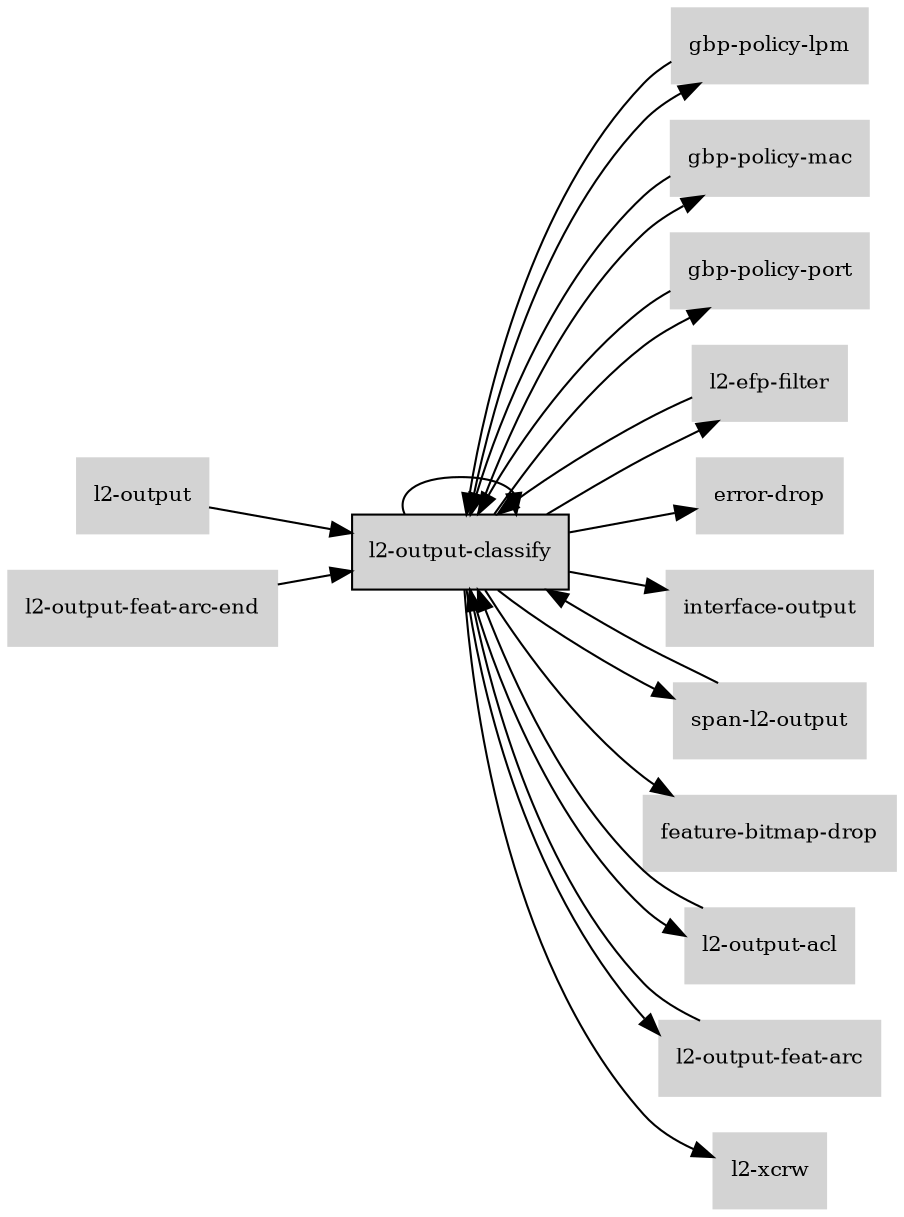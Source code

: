 digraph "l2_output_classify_subgraph" {
  rankdir=LR;
  node [shape=box, style=filled, fontsize=10, color=lightgray, fontcolor=black, fillcolor=lightgray];
  "l2-output-classify" [color=black, fontcolor=black, fillcolor=lightgray];
  edge [fontsize=8];
  "gbp-policy-lpm" -> "l2-output-classify";
  "gbp-policy-mac" -> "l2-output-classify";
  "gbp-policy-port" -> "l2-output-classify";
  "l2-efp-filter" -> "l2-output-classify";
  "l2-output-classify" -> "error-drop";
  "l2-output-classify" -> "interface-output";
  "l2-output-classify" -> "span-l2-output";
  "l2-output-classify" -> "gbp-policy-lpm";
  "l2-output-classify" -> "gbp-policy-port";
  "l2-output-classify" -> "gbp-policy-mac";
  "l2-output-classify" -> "feature-bitmap-drop";
  "l2-output-classify" -> "l2-output-acl";
  "l2-output-classify" -> "l2-efp-filter";
  "l2-output-classify" -> "l2-output-classify";
  "l2-output-classify" -> "l2-output-feat-arc";
  "l2-output-classify" -> "l2-xcrw";
  "l2-output" -> "l2-output-classify";
  "l2-output-acl" -> "l2-output-classify";
  "l2-output-feat-arc" -> "l2-output-classify";
  "l2-output-feat-arc-end" -> "l2-output-classify";
  "span-l2-output" -> "l2-output-classify";
}
